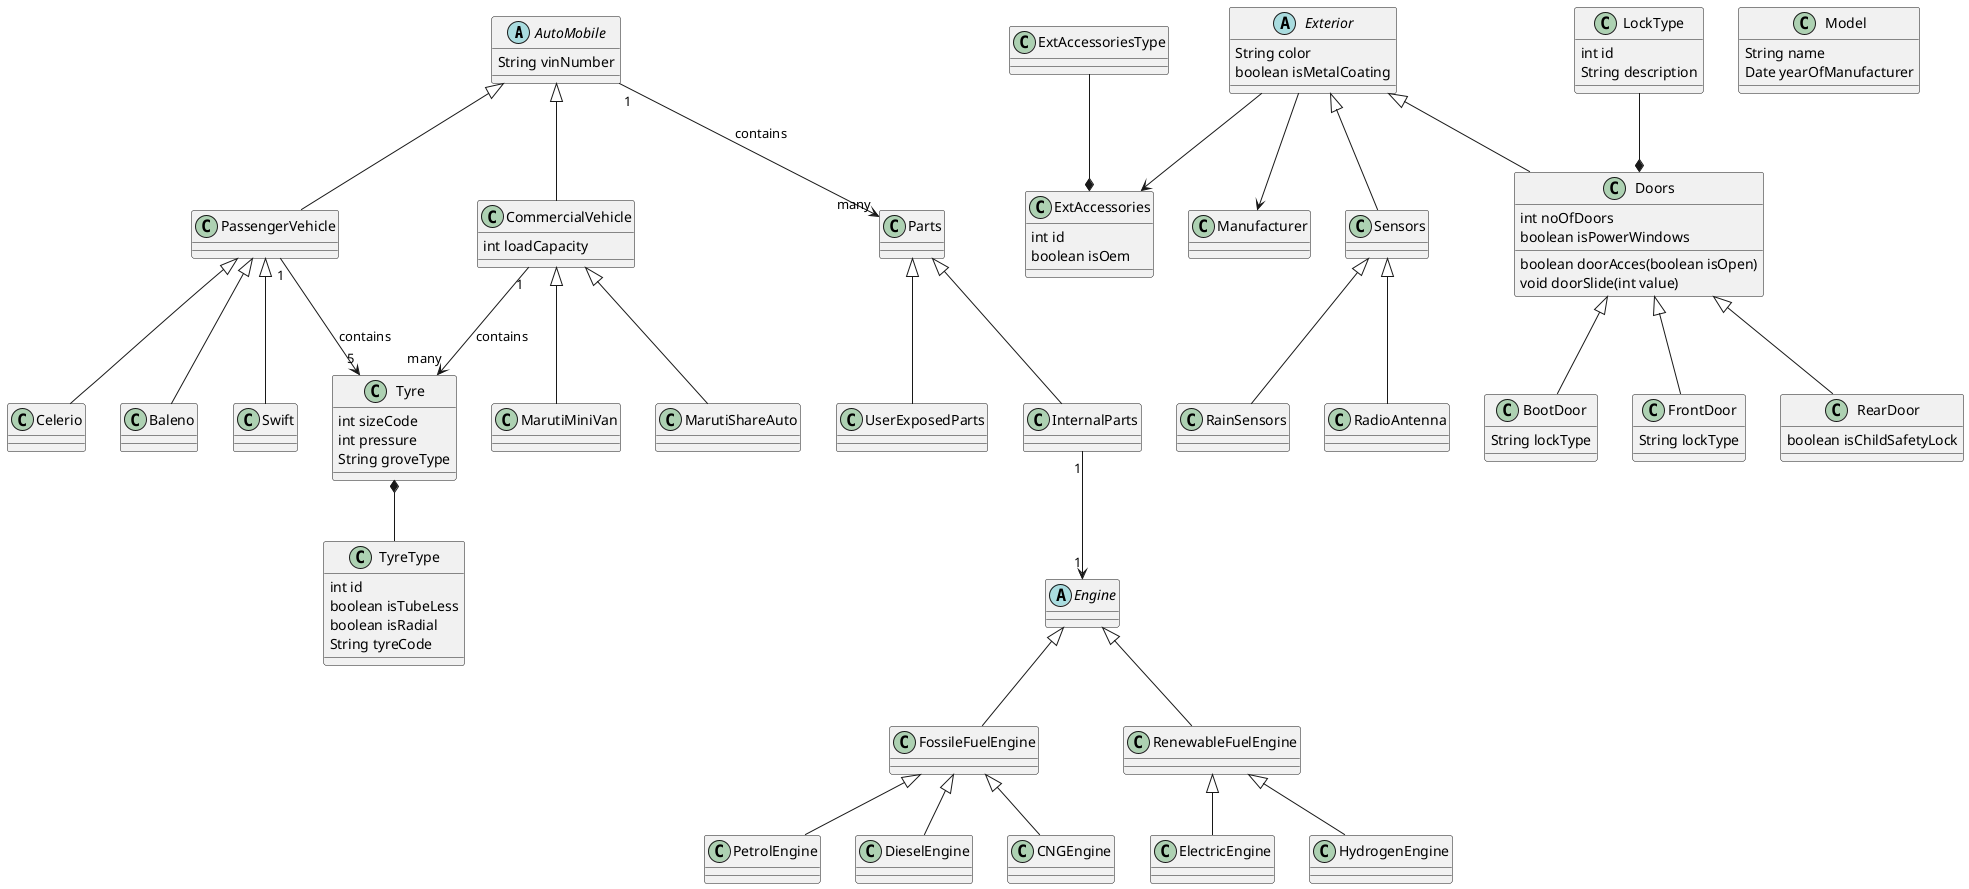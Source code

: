@startuml

abstract AutoMobile {
    String vinNumber
    
}

class Manufacturer


AutoMobile <|-- PassengerVehicle
AutoMobile <|-- CommercialVehicle

class PassengerVehicle {

}

class Celerio extends PassengerVehicle {

}

class Baleno extends PassengerVehicle {

}

class Swift extends PassengerVehicle {

}

class MarutiMiniVan extends CommercialVehicle {

}

class MarutiShareAuto extends CommercialVehicle {

}



class CommercialVehicle {
    int loadCapacity
}


class Model {
    String name
    Date yearOfManufacturer
}

abstract class Exterior {
    String color
    boolean isMetalCoating
}

class Sensors extends Exterior {}

class ExtAccessories {
    int id
    boolean isOem

}
class ExtAccessoriesType {

}

ExtAccessoriesType --* ExtAccessories
Exterior --> ExtAccessories
Exterior --> Manufacturer
class RadioAntenna extends Sensors {}

class RainSensors extends Sensors {}

class Doors extends Exterior {
    int noOfDoors
    boolean isPowerWindows
    boolean doorAcces(boolean isOpen)
    void doorSlide(int value)
}

class LockType {
    int id
    String description
}

LockType --* Doors

class FrontDoor extends Doors {
    String lockType
}

class RearDoor extends Doors {
    boolean isChildSafetyLock

}

class BootDoor extends Doors {
    String lockType
}

class Tyre {
    int sizeCode
    int pressure
    String groveType
}
PassengerVehicle "1" --> "5" Tyre :contains
CommercialVehicle "1" --> "many" Tyre :contains
class TyreType {
    int id
    boolean isTubeLess
    boolean isRadial
    String tyreCode
    
}
Tyre *-- TyreType
class Parts {}
class UserExposedParts extends Parts {}
class InternalParts extends Parts {}
abstract class Engine {

}
class FossileFuelEngine extends Engine {

}

class RenewableFuelEngine extends Engine {

}

class PetrolEngine extends FossileFuelEngine {}
class DieselEngine extends FossileFuelEngine {}
class CNGEngine extends FossileFuelEngine {}
class ElectricEngine extends RenewableFuelEngine {}
class HydrogenEngine extends RenewableFuelEngine


InternalParts "1" --> "1" Engine
AutoMobile "1" --> "many" Parts :contains
@enduml